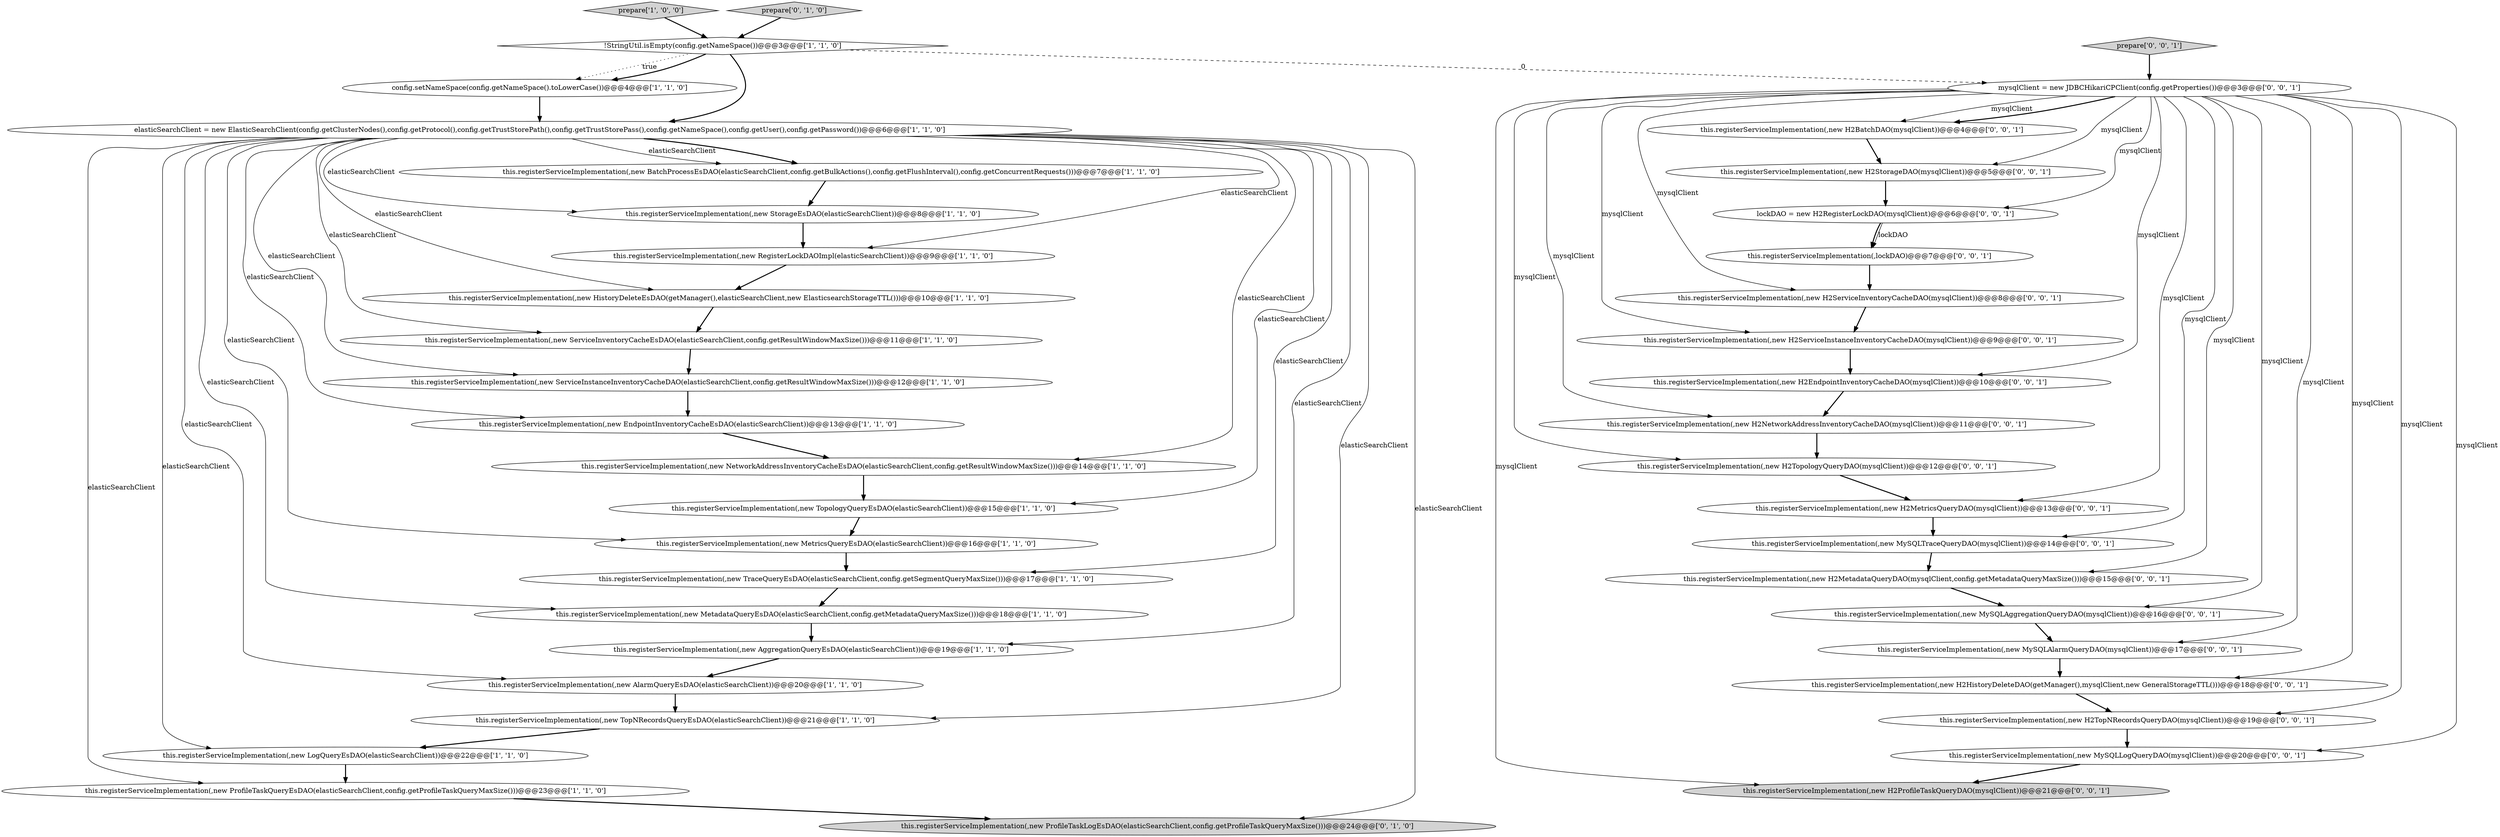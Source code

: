 digraph {
21 [style = filled, label = "this.registerServiceImplementation(,new ProfileTaskLogEsDAO(elasticSearchClient,config.getProfileTaskQueryMaxSize()))@@@24@@@['0', '1', '0']", fillcolor = lightgray, shape = ellipse image = "AAA1AAABBB2BBB"];
32 [style = filled, label = "this.registerServiceImplementation(,new MySQLLogQueryDAO(mysqlClient))@@@20@@@['0', '0', '1']", fillcolor = white, shape = ellipse image = "AAA0AAABBB3BBB"];
12 [style = filled, label = "this.registerServiceImplementation(,new AlarmQueryEsDAO(elasticSearchClient))@@@20@@@['1', '1', '0']", fillcolor = white, shape = ellipse image = "AAA0AAABBB1BBB"];
16 [style = filled, label = "this.registerServiceImplementation(,new StorageEsDAO(elasticSearchClient))@@@8@@@['1', '1', '0']", fillcolor = white, shape = ellipse image = "AAA0AAABBB1BBB"];
29 [style = filled, label = "lockDAO = new H2RegisterLockDAO(mysqlClient)@@@6@@@['0', '0', '1']", fillcolor = white, shape = ellipse image = "AAA0AAABBB3BBB"];
4 [style = filled, label = "!StringUtil.isEmpty(config.getNameSpace())@@@3@@@['1', '1', '0']", fillcolor = white, shape = diamond image = "AAA0AAABBB1BBB"];
3 [style = filled, label = "config.setNameSpace(config.getNameSpace().toLowerCase())@@@4@@@['1', '1', '0']", fillcolor = white, shape = ellipse image = "AAA0AAABBB1BBB"];
6 [style = filled, label = "this.registerServiceImplementation(,new TopologyQueryEsDAO(elasticSearchClient))@@@15@@@['1', '1', '0']", fillcolor = white, shape = ellipse image = "AAA0AAABBB1BBB"];
30 [style = filled, label = "this.registerServiceImplementation(,lockDAO)@@@7@@@['0', '0', '1']", fillcolor = white, shape = ellipse image = "AAA0AAABBB3BBB"];
19 [style = filled, label = "elasticSearchClient = new ElasticSearchClient(config.getClusterNodes(),config.getProtocol(),config.getTrustStorePath(),config.getTrustStorePass(),config.getNameSpace(),config.getUser(),config.getPassword())@@@6@@@['1', '1', '0']", fillcolor = white, shape = ellipse image = "AAA0AAABBB1BBB"];
10 [style = filled, label = "this.registerServiceImplementation(,new MetadataQueryEsDAO(elasticSearchClient,config.getMetadataQueryMaxSize()))@@@18@@@['1', '1', '0']", fillcolor = white, shape = ellipse image = "AAA0AAABBB1BBB"];
8 [style = filled, label = "this.registerServiceImplementation(,new AggregationQueryEsDAO(elasticSearchClient))@@@19@@@['1', '1', '0']", fillcolor = white, shape = ellipse image = "AAA0AAABBB1BBB"];
11 [style = filled, label = "this.registerServiceImplementation(,new ServiceInventoryCacheEsDAO(elasticSearchClient,config.getResultWindowMaxSize()))@@@11@@@['1', '1', '0']", fillcolor = white, shape = ellipse image = "AAA0AAABBB1BBB"];
38 [style = filled, label = "this.registerServiceImplementation(,new H2MetricsQueryDAO(mysqlClient))@@@13@@@['0', '0', '1']", fillcolor = white, shape = ellipse image = "AAA0AAABBB3BBB"];
2 [style = filled, label = "this.registerServiceImplementation(,new ServiceInstanceInventoryCacheDAO(elasticSearchClient,config.getResultWindowMaxSize()))@@@12@@@['1', '1', '0']", fillcolor = white, shape = ellipse image = "AAA0AAABBB1BBB"];
24 [style = filled, label = "mysqlClient = new JDBCHikariCPClient(config.getProperties())@@@3@@@['0', '0', '1']", fillcolor = white, shape = ellipse image = "AAA0AAABBB3BBB"];
13 [style = filled, label = "prepare['1', '0', '0']", fillcolor = lightgray, shape = diamond image = "AAA0AAABBB1BBB"];
0 [style = filled, label = "this.registerServiceImplementation(,new TopNRecordsQueryEsDAO(elasticSearchClient))@@@21@@@['1', '1', '0']", fillcolor = white, shape = ellipse image = "AAA0AAABBB1BBB"];
31 [style = filled, label = "this.registerServiceImplementation(,new MySQLTraceQueryDAO(mysqlClient))@@@14@@@['0', '0', '1']", fillcolor = white, shape = ellipse image = "AAA0AAABBB3BBB"];
35 [style = filled, label = "this.registerServiceImplementation(,new H2HistoryDeleteDAO(getManager(),mysqlClient,new GeneralStorageTTL()))@@@18@@@['0', '0', '1']", fillcolor = white, shape = ellipse image = "AAA0AAABBB3BBB"];
40 [style = filled, label = "this.registerServiceImplementation(,new H2MetadataQueryDAO(mysqlClient,config.getMetadataQueryMaxSize()))@@@15@@@['0', '0', '1']", fillcolor = white, shape = ellipse image = "AAA0AAABBB3BBB"];
34 [style = filled, label = "prepare['0', '0', '1']", fillcolor = lightgray, shape = diamond image = "AAA0AAABBB3BBB"];
33 [style = filled, label = "this.registerServiceImplementation(,new MySQLAggregationQueryDAO(mysqlClient))@@@16@@@['0', '0', '1']", fillcolor = white, shape = ellipse image = "AAA0AAABBB3BBB"];
25 [style = filled, label = "this.registerServiceImplementation(,new H2ProfileTaskQueryDAO(mysqlClient))@@@21@@@['0', '0', '1']", fillcolor = lightgray, shape = ellipse image = "AAA0AAABBB3BBB"];
7 [style = filled, label = "this.registerServiceImplementation(,new HistoryDeleteEsDAO(getManager(),elasticSearchClient,new ElasticsearchStorageTTL()))@@@10@@@['1', '1', '0']", fillcolor = white, shape = ellipse image = "AAA0AAABBB1BBB"];
1 [style = filled, label = "this.registerServiceImplementation(,new EndpointInventoryCacheEsDAO(elasticSearchClient))@@@13@@@['1', '1', '0']", fillcolor = white, shape = ellipse image = "AAA0AAABBB1BBB"];
36 [style = filled, label = "this.registerServiceImplementation(,new H2ServiceInstanceInventoryCacheDAO(mysqlClient))@@@9@@@['0', '0', '1']", fillcolor = white, shape = ellipse image = "AAA0AAABBB3BBB"];
20 [style = filled, label = "this.registerServiceImplementation(,new RegisterLockDAOImpl(elasticSearchClient))@@@9@@@['1', '1', '0']", fillcolor = white, shape = ellipse image = "AAA0AAABBB1BBB"];
41 [style = filled, label = "this.registerServiceImplementation(,new MySQLAlarmQueryDAO(mysqlClient))@@@17@@@['0', '0', '1']", fillcolor = white, shape = ellipse image = "AAA0AAABBB3BBB"];
17 [style = filled, label = "this.registerServiceImplementation(,new BatchProcessEsDAO(elasticSearchClient,config.getBulkActions(),config.getFlushInterval(),config.getConcurrentRequests()))@@@7@@@['1', '1', '0']", fillcolor = white, shape = ellipse image = "AAA0AAABBB1BBB"];
23 [style = filled, label = "this.registerServiceImplementation(,new H2NetworkAddressInventoryCacheDAO(mysqlClient))@@@11@@@['0', '0', '1']", fillcolor = white, shape = ellipse image = "AAA0AAABBB3BBB"];
9 [style = filled, label = "this.registerServiceImplementation(,new LogQueryEsDAO(elasticSearchClient))@@@22@@@['1', '1', '0']", fillcolor = white, shape = ellipse image = "AAA0AAABBB1BBB"];
18 [style = filled, label = "this.registerServiceImplementation(,new MetricsQueryEsDAO(elasticSearchClient))@@@16@@@['1', '1', '0']", fillcolor = white, shape = ellipse image = "AAA0AAABBB1BBB"];
15 [style = filled, label = "this.registerServiceImplementation(,new TraceQueryEsDAO(elasticSearchClient,config.getSegmentQueryMaxSize()))@@@17@@@['1', '1', '0']", fillcolor = white, shape = ellipse image = "AAA0AAABBB1BBB"];
28 [style = filled, label = "this.registerServiceImplementation(,new H2BatchDAO(mysqlClient))@@@4@@@['0', '0', '1']", fillcolor = white, shape = ellipse image = "AAA0AAABBB3BBB"];
39 [style = filled, label = "this.registerServiceImplementation(,new H2EndpointInventoryCacheDAO(mysqlClient))@@@10@@@['0', '0', '1']", fillcolor = white, shape = ellipse image = "AAA0AAABBB3BBB"];
14 [style = filled, label = "this.registerServiceImplementation(,new NetworkAddressInventoryCacheEsDAO(elasticSearchClient,config.getResultWindowMaxSize()))@@@14@@@['1', '1', '0']", fillcolor = white, shape = ellipse image = "AAA0AAABBB1BBB"];
5 [style = filled, label = "this.registerServiceImplementation(,new ProfileTaskQueryEsDAO(elasticSearchClient,config.getProfileTaskQueryMaxSize()))@@@23@@@['1', '1', '0']", fillcolor = white, shape = ellipse image = "AAA0AAABBB1BBB"];
26 [style = filled, label = "this.registerServiceImplementation(,new H2StorageDAO(mysqlClient))@@@5@@@['0', '0', '1']", fillcolor = white, shape = ellipse image = "AAA0AAABBB3BBB"];
37 [style = filled, label = "this.registerServiceImplementation(,new H2TopNRecordsQueryDAO(mysqlClient))@@@19@@@['0', '0', '1']", fillcolor = white, shape = ellipse image = "AAA0AAABBB3BBB"];
27 [style = filled, label = "this.registerServiceImplementation(,new H2ServiceInventoryCacheDAO(mysqlClient))@@@8@@@['0', '0', '1']", fillcolor = white, shape = ellipse image = "AAA0AAABBB3BBB"];
42 [style = filled, label = "this.registerServiceImplementation(,new H2TopologyQueryDAO(mysqlClient))@@@12@@@['0', '0', '1']", fillcolor = white, shape = ellipse image = "AAA0AAABBB3BBB"];
22 [style = filled, label = "prepare['0', '1', '0']", fillcolor = lightgray, shape = diamond image = "AAA0AAABBB2BBB"];
29->30 [style = bold, label=""];
19->7 [style = solid, label="elasticSearchClient"];
12->0 [style = bold, label=""];
24->38 [style = solid, label="mysqlClient"];
19->6 [style = solid, label="elasticSearchClient"];
24->23 [style = solid, label="mysqlClient"];
6->18 [style = bold, label=""];
19->15 [style = solid, label="elasticSearchClient"];
24->29 [style = solid, label="mysqlClient"];
24->37 [style = solid, label="mysqlClient"];
13->4 [style = bold, label=""];
8->12 [style = bold, label=""];
4->3 [style = dotted, label="true"];
20->7 [style = bold, label=""];
19->17 [style = solid, label="elasticSearchClient"];
31->40 [style = bold, label=""];
19->1 [style = solid, label="elasticSearchClient"];
19->18 [style = solid, label="elasticSearchClient"];
24->25 [style = solid, label="mysqlClient"];
34->24 [style = bold, label=""];
19->16 [style = solid, label="elasticSearchClient"];
28->26 [style = bold, label=""];
24->33 [style = solid, label="mysqlClient"];
0->9 [style = bold, label=""];
10->8 [style = bold, label=""];
40->33 [style = bold, label=""];
24->27 [style = solid, label="mysqlClient"];
19->9 [style = solid, label="elasticSearchClient"];
41->35 [style = bold, label=""];
19->8 [style = solid, label="elasticSearchClient"];
37->32 [style = bold, label=""];
7->11 [style = bold, label=""];
42->38 [style = bold, label=""];
1->14 [style = bold, label=""];
19->14 [style = solid, label="elasticSearchClient"];
33->41 [style = bold, label=""];
11->2 [style = bold, label=""];
24->36 [style = solid, label="mysqlClient"];
24->40 [style = solid, label="mysqlClient"];
24->32 [style = solid, label="mysqlClient"];
24->39 [style = solid, label="mysqlClient"];
24->28 [style = solid, label="mysqlClient"];
30->27 [style = bold, label=""];
19->20 [style = solid, label="elasticSearchClient"];
19->0 [style = solid, label="elasticSearchClient"];
19->5 [style = solid, label="elasticSearchClient"];
27->36 [style = bold, label=""];
24->41 [style = solid, label="mysqlClient"];
24->26 [style = solid, label="mysqlClient"];
4->19 [style = bold, label=""];
32->25 [style = bold, label=""];
5->21 [style = bold, label=""];
24->31 [style = solid, label="mysqlClient"];
19->17 [style = bold, label=""];
35->37 [style = bold, label=""];
2->1 [style = bold, label=""];
3->19 [style = bold, label=""];
19->12 [style = solid, label="elasticSearchClient"];
22->4 [style = bold, label=""];
14->6 [style = bold, label=""];
38->31 [style = bold, label=""];
29->30 [style = solid, label="lockDAO"];
16->20 [style = bold, label=""];
19->11 [style = solid, label="elasticSearchClient"];
19->21 [style = solid, label="elasticSearchClient"];
24->42 [style = solid, label="mysqlClient"];
24->35 [style = solid, label="mysqlClient"];
24->28 [style = bold, label=""];
39->23 [style = bold, label=""];
17->16 [style = bold, label=""];
9->5 [style = bold, label=""];
4->3 [style = bold, label=""];
15->10 [style = bold, label=""];
26->29 [style = bold, label=""];
36->39 [style = bold, label=""];
19->2 [style = solid, label="elasticSearchClient"];
19->10 [style = solid, label="elasticSearchClient"];
23->42 [style = bold, label=""];
4->24 [style = dashed, label="0"];
18->15 [style = bold, label=""];
}
